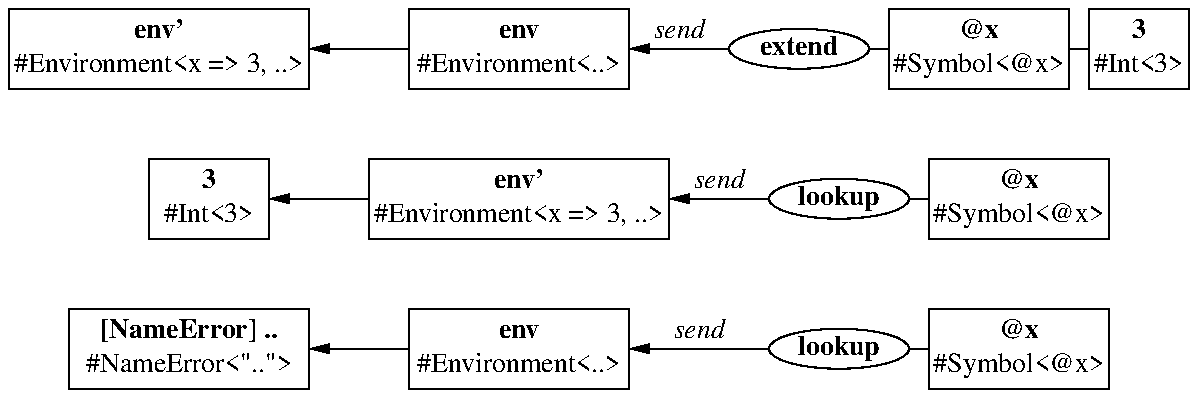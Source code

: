 .PS
Env1:   box "\fBenv\fP" "#Environment<..>" ht 0.4 wid 1.1
        left
        move to last box.w
        arrow
        box "\fBenv'\fP" "#Environment<x => 3, ..>" ht 0.4 wid 1.5

        move to Env1.e
        right
        arrow "\fIsend\fP" "" <-
        ellipse "\fBextend\fP" ht 0.2 wid 0.7
        line 0.1
        box "\fB@x\fP" "#Symbol<@x>" ht 0.4 wid 0.9
        line 0.1
        box "\fB3\fP" "#Int<3>" ht 0.4 wid 0.5


Env2ok: box "\fBenv'\fP" "#Environment<x => 3, ..>" ht 0.4 wid 1.5 \
            at Env1.c - (0, 0.75)
        left
        move to last box.w
        arrow
        box "\fB3\fP" "#Int<3>" ht 0.4 wid 0.6

        move to Env2ok.e
        right
        arrow "\fIsend\fP" "" <-
Lookup: ellipse "\fBlookup\fP" ht 0.2 wid 0.7
        line 0.1
        box "\fB@x\fP" "#Symbol<@x>" ht 0.4 wid 0.9


Env2Err:box "\fBenv\fP" "#Environment<..>" ht 0.4 wid 1.1 \
            at Env2ok.c - (0, 0.75)
        left
        move to last box.w
        arrow
        box "\fB[NameError] ..\fP" "#NameError<\"..\">" ht 0.4 wid 1.2


        ellipse "\fBlookup\fP" ht 0.2 wid 0.7 at (Lookup.x, Env2Err.y)
        right
        move to last ellipse.e
        line 0.1
        box "\fB@x\fP" "#Symbol<@x>" ht 0.4 wid 0.9

        arrow "\fIsend\fP" "" from last ellipse.w to Env2Err.e
.PE
